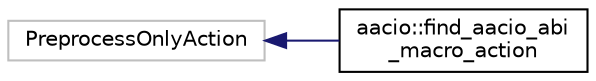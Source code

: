 digraph "Graphical Class Hierarchy"
{
  edge [fontname="Helvetica",fontsize="10",labelfontname="Helvetica",labelfontsize="10"];
  node [fontname="Helvetica",fontsize="10",shape=record];
  rankdir="LR";
  Node1426 [label="PreprocessOnlyAction",height=0.2,width=0.4,color="grey75", fillcolor="white", style="filled"];
  Node1426 -> Node0 [dir="back",color="midnightblue",fontsize="10",style="solid",fontname="Helvetica"];
  Node0 [label="aacio::find_aacio_abi\l_macro_action",height=0.2,width=0.4,color="black", fillcolor="white", style="filled",URL="$structaacio_1_1find__aacio__abi__macro__action.html"];
}
